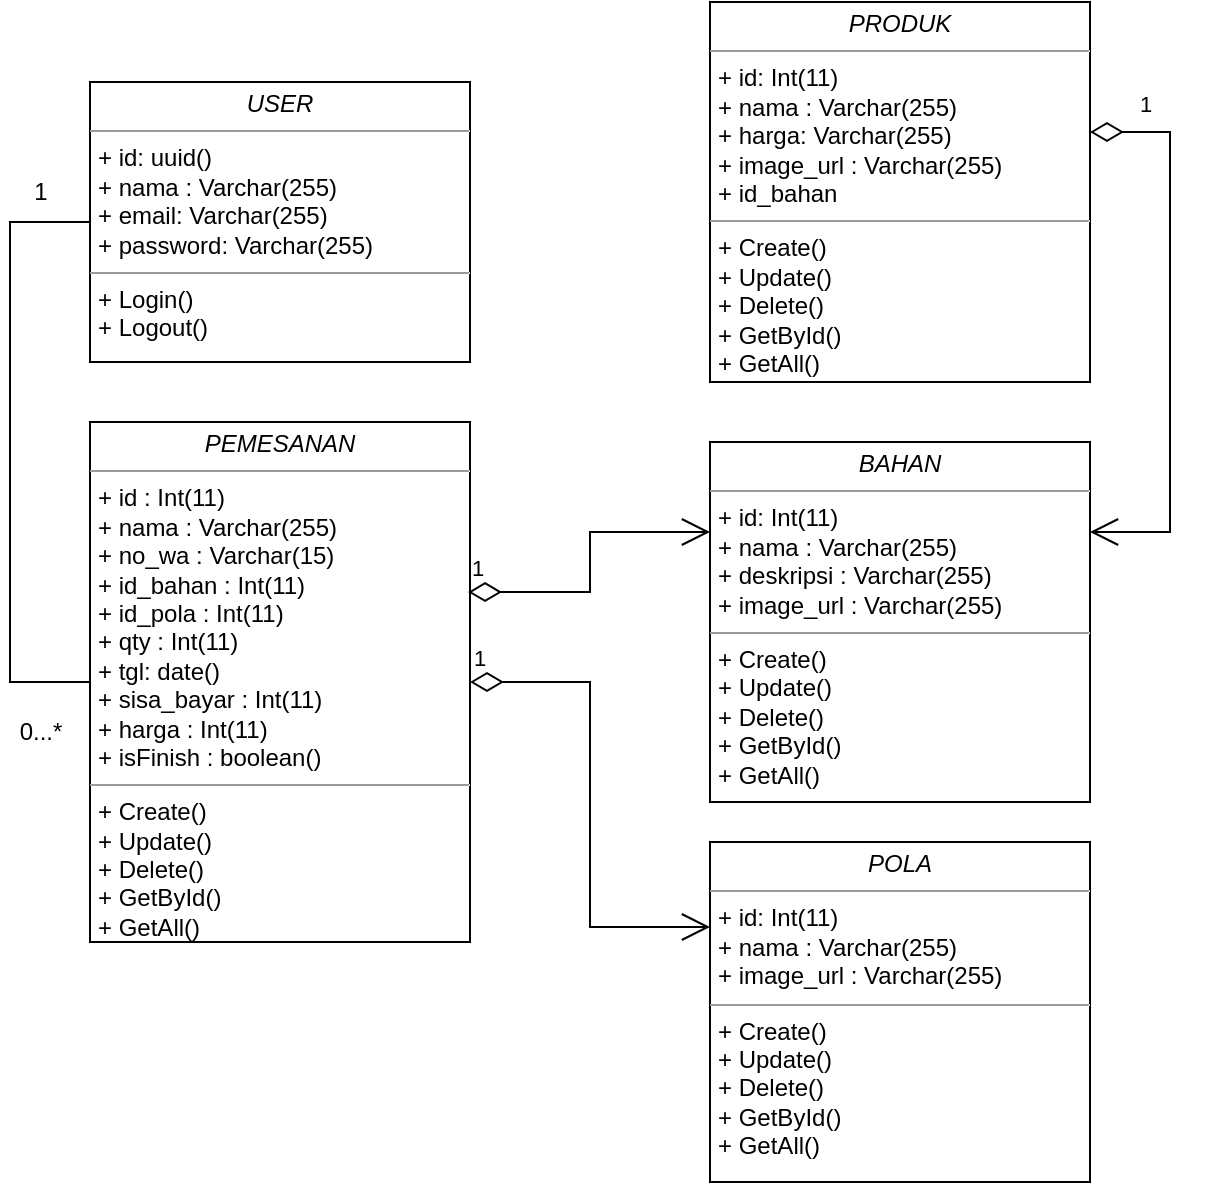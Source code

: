 <mxfile version="22.1.2" type="device" pages="2">
  <diagram name="Page-1" id="MxhbfR7q_ORPkruEdcOE">
    <mxGraphModel dx="1404" dy="806" grid="1" gridSize="10" guides="1" tooltips="1" connect="1" arrows="1" fold="1" page="1" pageScale="1" pageWidth="827" pageHeight="1169" math="0" shadow="0">
      <root>
        <mxCell id="0" />
        <mxCell id="1" parent="0" />
        <mxCell id="meXQsyKm9W74gT9eALie-11" value="&lt;p style=&quot;margin:0px;margin-top:4px;text-align:center;&quot;&gt;&lt;i&gt;BAHAN&lt;/i&gt;&lt;/p&gt;&lt;hr size=&quot;1&quot;&gt;&lt;p style=&quot;margin:0px;margin-left:4px;&quot;&gt;+ id: Int(11)&amp;nbsp;&lt;br&gt;+ nama : Varchar(255)&lt;/p&gt;&lt;p style=&quot;margin:0px;margin-left:4px;&quot;&gt;+ deskripsi : Varchar(255)&lt;/p&gt;&lt;p style=&quot;margin:0px;margin-left:4px;&quot;&gt;+ image_url : Varchar(255)&lt;/p&gt;&lt;hr size=&quot;1&quot;&gt;&lt;p style=&quot;border-color: var(--border-color); margin: 0px 0px 0px 4px;&quot;&gt;+ Create()&lt;/p&gt;&lt;p style=&quot;border-color: var(--border-color); margin: 0px 0px 0px 4px;&quot;&gt;+ Update()&lt;/p&gt;&lt;p style=&quot;border-color: var(--border-color); margin: 0px 0px 0px 4px;&quot;&gt;+ Delete()&lt;/p&gt;&lt;p style=&quot;border-color: var(--border-color); margin: 0px 0px 0px 4px;&quot;&gt;+ GetById()&lt;/p&gt;&lt;p style=&quot;border-color: var(--border-color); margin: 0px 0px 0px 4px;&quot;&gt;+ GetAll()&lt;br&gt;&lt;/p&gt;" style="verticalAlign=top;align=left;overflow=fill;fontSize=12;fontFamily=Helvetica;html=1;whiteSpace=wrap;" parent="1" vertex="1">
          <mxGeometry x="470" y="280" width="190" height="180" as="geometry" />
        </mxCell>
        <mxCell id="meXQsyKm9W74gT9eALie-12" value="&lt;p style=&quot;margin:0px;margin-top:4px;text-align:center;&quot;&gt;&lt;i&gt;PEMESANAN&lt;/i&gt;&lt;/p&gt;&lt;hr size=&quot;1&quot;&gt;&lt;p style=&quot;margin:0px;margin-left:4px;&quot;&gt;+ id : Int(11)&amp;nbsp;&lt;br&gt;+ nama : Varchar(255)&lt;/p&gt;&lt;p style=&quot;margin:0px;margin-left:4px;&quot;&gt;+ no_wa : Varchar(15)&lt;/p&gt;&lt;p style=&quot;margin:0px;margin-left:4px;&quot;&gt;+ id_bahan : Int(11)&lt;/p&gt;&lt;p style=&quot;margin:0px;margin-left:4px;&quot;&gt;+ id_pola : Int(11)&lt;/p&gt;&lt;p style=&quot;margin:0px;margin-left:4px;&quot;&gt;+ qty : Int(11)&lt;/p&gt;&lt;p style=&quot;margin:0px;margin-left:4px;&quot;&gt;+ tgl: date()&lt;/p&gt;&lt;p style=&quot;margin:0px;margin-left:4px;&quot;&gt;+ sisa_bayar : Int(11)&lt;/p&gt;&lt;p style=&quot;margin:0px;margin-left:4px;&quot;&gt;+ harga : Int(11)&lt;/p&gt;&lt;p style=&quot;margin:0px;margin-left:4px;&quot;&gt;+ isFinish : boolean()&lt;/p&gt;&lt;hr size=&quot;1&quot;&gt;&lt;p style=&quot;margin:0px;margin-left:4px;&quot;&gt;+ Create()&lt;/p&gt;&lt;p style=&quot;margin:0px;margin-left:4px;&quot;&gt;+ Update()&lt;/p&gt;&lt;p style=&quot;margin:0px;margin-left:4px;&quot;&gt;+ Delete()&lt;/p&gt;&lt;p style=&quot;margin:0px;margin-left:4px;&quot;&gt;+ GetById()&lt;/p&gt;&lt;p style=&quot;margin:0px;margin-left:4px;&quot;&gt;+ GetAll()&lt;/p&gt;" style="verticalAlign=top;align=left;overflow=fill;fontSize=12;fontFamily=Helvetica;html=1;whiteSpace=wrap;" parent="1" vertex="1">
          <mxGeometry x="160" y="270" width="190" height="260" as="geometry" />
        </mxCell>
        <mxCell id="meXQsyKm9W74gT9eALie-13" value="1" style="endArrow=open;html=1;endSize=12;startArrow=diamondThin;startSize=14;startFill=0;edgeStyle=orthogonalEdgeStyle;align=left;verticalAlign=bottom;rounded=0;entryX=0;entryY=0.25;entryDx=0;entryDy=0;exitX=0.995;exitY=0.327;exitDx=0;exitDy=0;exitPerimeter=0;" parent="1" source="meXQsyKm9W74gT9eALie-12" target="meXQsyKm9W74gT9eALie-11" edge="1">
          <mxGeometry x="-1" y="3" relative="1" as="geometry">
            <mxPoint x="460" y="470" as="sourcePoint" />
            <mxPoint x="490" y="520" as="targetPoint" />
          </mxGeometry>
        </mxCell>
        <mxCell id="meXQsyKm9W74gT9eALie-14" value="&lt;p style=&quot;margin:0px;margin-top:4px;text-align:center;&quot;&gt;&lt;i&gt;POLA&lt;/i&gt;&lt;/p&gt;&lt;hr size=&quot;1&quot;&gt;&lt;p style=&quot;margin:0px;margin-left:4px;&quot;&gt;+ id: Int(11)&amp;nbsp;&lt;br&gt;+ nama : Varchar(255)&lt;/p&gt;&lt;p style=&quot;margin:0px;margin-left:4px;&quot;&gt;+ image_url : Varchar(255)&lt;/p&gt;&lt;hr size=&quot;1&quot;&gt;&lt;p style=&quot;border-color: var(--border-color); margin: 0px 0px 0px 4px;&quot;&gt;+ Create()&lt;/p&gt;&lt;p style=&quot;border-color: var(--border-color); margin: 0px 0px 0px 4px;&quot;&gt;+ Update()&lt;/p&gt;&lt;p style=&quot;border-color: var(--border-color); margin: 0px 0px 0px 4px;&quot;&gt;+ Delete()&lt;/p&gt;&lt;p style=&quot;border-color: var(--border-color); margin: 0px 0px 0px 4px;&quot;&gt;+ GetById()&lt;/p&gt;&lt;p style=&quot;border-color: var(--border-color); margin: 0px 0px 0px 4px;&quot;&gt;+ GetAll()&lt;br&gt;&lt;/p&gt;" style="verticalAlign=top;align=left;overflow=fill;fontSize=12;fontFamily=Helvetica;html=1;whiteSpace=wrap;" parent="1" vertex="1">
          <mxGeometry x="470" y="480" width="190" height="170" as="geometry" />
        </mxCell>
        <mxCell id="meXQsyKm9W74gT9eALie-15" value="1" style="endArrow=open;html=1;endSize=12;startArrow=diamondThin;startSize=14;startFill=0;edgeStyle=orthogonalEdgeStyle;align=left;verticalAlign=bottom;rounded=0;entryX=0;entryY=0.25;entryDx=0;entryDy=0;exitX=1;exitY=0.5;exitDx=0;exitDy=0;" parent="1" source="meXQsyKm9W74gT9eALie-12" target="meXQsyKm9W74gT9eALie-14" edge="1">
          <mxGeometry x="-1" y="3" relative="1" as="geometry">
            <mxPoint x="350" y="422" as="sourcePoint" />
            <mxPoint x="471" y="390" as="targetPoint" />
          </mxGeometry>
        </mxCell>
        <mxCell id="meXQsyKm9W74gT9eALie-17" style="edgeStyle=orthogonalEdgeStyle;rounded=0;orthogonalLoop=1;jettySize=auto;html=1;entryX=0;entryY=0.5;entryDx=0;entryDy=0;endArrow=none;endFill=0;" parent="1" source="meXQsyKm9W74gT9eALie-16" target="meXQsyKm9W74gT9eALie-12" edge="1">
          <mxGeometry relative="1" as="geometry">
            <Array as="points">
              <mxPoint x="120" y="170" />
              <mxPoint x="120" y="400" />
            </Array>
          </mxGeometry>
        </mxCell>
        <mxCell id="meXQsyKm9W74gT9eALie-16" value="&lt;p style=&quot;margin:0px;margin-top:4px;text-align:center;&quot;&gt;&lt;i&gt;USER&lt;/i&gt;&lt;/p&gt;&lt;hr size=&quot;1&quot;&gt;&lt;p style=&quot;margin:0px;margin-left:4px;&quot;&gt;+ id: uuid()&lt;br&gt;+ nama : Varchar(255)&lt;/p&gt;&lt;p style=&quot;margin:0px;margin-left:4px;&quot;&gt;+ email: Varchar(255)&lt;/p&gt;&lt;p style=&quot;margin:0px;margin-left:4px;&quot;&gt;+ password: Varchar(255)&lt;/p&gt;&lt;hr size=&quot;1&quot;&gt;&lt;p style=&quot;border-color: var(--border-color); margin: 0px 0px 0px 4px;&quot;&gt;+ Login()&lt;/p&gt;&lt;p style=&quot;border-color: var(--border-color); margin: 0px 0px 0px 4px;&quot;&gt;+ Logout()&lt;/p&gt;" style="verticalAlign=top;align=left;overflow=fill;fontSize=12;fontFamily=Helvetica;html=1;whiteSpace=wrap;" parent="1" vertex="1">
          <mxGeometry x="160" y="100" width="190" height="140" as="geometry" />
        </mxCell>
        <mxCell id="meXQsyKm9W74gT9eALie-18" value="1" style="text;html=1;align=center;verticalAlign=middle;resizable=0;points=[];autosize=1;strokeColor=none;fillColor=none;" parent="1" vertex="1">
          <mxGeometry x="120" y="140" width="30" height="30" as="geometry" />
        </mxCell>
        <mxCell id="meXQsyKm9W74gT9eALie-19" value="0...*" style="text;html=1;align=center;verticalAlign=middle;resizable=0;points=[];autosize=1;strokeColor=none;fillColor=none;" parent="1" vertex="1">
          <mxGeometry x="115" y="410" width="40" height="30" as="geometry" />
        </mxCell>
        <mxCell id="meXQsyKm9W74gT9eALie-20" value="&lt;p style=&quot;margin:0px;margin-top:4px;text-align:center;&quot;&gt;&lt;i&gt;PRODUK&lt;/i&gt;&lt;/p&gt;&lt;hr size=&quot;1&quot;&gt;&lt;p style=&quot;margin:0px;margin-left:4px;&quot;&gt;+ id: Int(11)&amp;nbsp;&lt;br&gt;+ nama : Varchar(255)&lt;/p&gt;&lt;p style=&quot;margin:0px;margin-left:4px;&quot;&gt;+ harga: Varchar(255)&lt;/p&gt;&lt;p style=&quot;margin:0px;margin-left:4px;&quot;&gt;+ image_url : Varchar(255)&lt;/p&gt;&lt;p style=&quot;margin:0px;margin-left:4px;&quot;&gt;+ id_bahan&lt;/p&gt;&lt;hr size=&quot;1&quot;&gt;&lt;p style=&quot;border-color: var(--border-color); margin: 0px 0px 0px 4px;&quot;&gt;+ Create()&lt;/p&gt;&lt;p style=&quot;border-color: var(--border-color); margin: 0px 0px 0px 4px;&quot;&gt;+ Update()&lt;/p&gt;&lt;p style=&quot;border-color: var(--border-color); margin: 0px 0px 0px 4px;&quot;&gt;+ Delete()&lt;/p&gt;&lt;p style=&quot;border-color: var(--border-color); margin: 0px 0px 0px 4px;&quot;&gt;+ GetById()&lt;/p&gt;&lt;p style=&quot;border-color: var(--border-color); margin: 0px 0px 0px 4px;&quot;&gt;+ GetAll()&lt;br&gt;&lt;/p&gt;" style="verticalAlign=top;align=left;overflow=fill;fontSize=12;fontFamily=Helvetica;html=1;whiteSpace=wrap;" parent="1" vertex="1">
          <mxGeometry x="470" y="60" width="190" height="190" as="geometry" />
        </mxCell>
        <mxCell id="meXQsyKm9W74gT9eALie-21" value="1" style="endArrow=open;html=1;endSize=12;startArrow=diamondThin;startSize=14;startFill=0;edgeStyle=orthogonalEdgeStyle;align=left;verticalAlign=bottom;rounded=0;entryX=1;entryY=0.25;entryDx=0;entryDy=0;" parent="1" source="meXQsyKm9W74gT9eALie-20" target="meXQsyKm9W74gT9eALie-11" edge="1">
          <mxGeometry x="-0.838" y="5" relative="1" as="geometry">
            <mxPoint x="700" y="150" as="sourcePoint" />
            <mxPoint x="827" y="240" as="targetPoint" />
            <Array as="points">
              <mxPoint x="700" y="125" />
              <mxPoint x="700" y="325" />
            </Array>
            <mxPoint as="offset" />
          </mxGeometry>
        </mxCell>
      </root>
    </mxGraphModel>
  </diagram>
  <diagram id="RB7NnFOl7AYcAHFLF-dl" name="Page-2">
    <mxGraphModel dx="1652" dy="948" grid="0" gridSize="10" guides="1" tooltips="1" connect="1" arrows="1" fold="1" page="1" pageScale="1" pageWidth="827" pageHeight="1169" math="0" shadow="0">
      <root>
        <mxCell id="0" />
        <mxCell id="1" parent="0" />
        <mxCell id="YZTxmnz4aFDgwLxgRaf_-4" style="edgeStyle=orthogonalEdgeStyle;rounded=0;orthogonalLoop=1;jettySize=auto;html=1;entryX=0.5;entryY=0;entryDx=0;entryDy=0;" parent="1" source="YZTxmnz4aFDgwLxgRaf_-2" target="YZTxmnz4aFDgwLxgRaf_-1" edge="1">
          <mxGeometry relative="1" as="geometry" />
        </mxCell>
        <mxCell id="YZTxmnz4aFDgwLxgRaf_-2" value="Start" style="strokeWidth=2;html=1;shape=mxgraph.flowchart.start_1;whiteSpace=wrap;" parent="1" vertex="1">
          <mxGeometry x="190" y="10" width="100" height="60" as="geometry" />
        </mxCell>
        <mxCell id="YZTxmnz4aFDgwLxgRaf_-5" value="" style="group" parent="1" vertex="1" connectable="0">
          <mxGeometry x="160" y="180" width="160" height="80" as="geometry" />
        </mxCell>
        <mxCell id="YZTxmnz4aFDgwLxgRaf_-1" value="&lt;p style=&quot;line-height: 0%;&quot;&gt;&lt;br&gt;&lt;/p&gt;" style="verticalLabelPosition=bottom;verticalAlign=top;html=1;shape=process;whiteSpace=wrap;rounded=1;size=0.14;arcSize=6;align=center;" parent="YZTxmnz4aFDgwLxgRaf_-5" vertex="1">
          <mxGeometry width="160" height="80" as="geometry" />
        </mxCell>
        <mxCell id="YZTxmnz4aFDgwLxgRaf_-3" value="&lt;i&gt;Business&lt;br&gt;Understanding&lt;/i&gt;" style="text;html=1;align=center;verticalAlign=middle;resizable=0;points=[];autosize=1;strokeColor=none;fillColor=none;" parent="YZTxmnz4aFDgwLxgRaf_-5" vertex="1">
          <mxGeometry x="30" y="20" width="100" height="40" as="geometry" />
        </mxCell>
        <mxCell id="YZTxmnz4aFDgwLxgRaf_-6" value="" style="group" parent="1" vertex="1" connectable="0">
          <mxGeometry x="160" y="280" width="160" height="80" as="geometry" />
        </mxCell>
        <mxCell id="YZTxmnz4aFDgwLxgRaf_-7" value="&lt;p style=&quot;line-height: 0%;&quot;&gt;&lt;br&gt;&lt;/p&gt;" style="verticalLabelPosition=bottom;verticalAlign=top;html=1;shape=process;whiteSpace=wrap;rounded=1;size=0.14;arcSize=6;align=center;" parent="YZTxmnz4aFDgwLxgRaf_-6" vertex="1">
          <mxGeometry width="160" height="80" as="geometry" />
        </mxCell>
        <mxCell id="YZTxmnz4aFDgwLxgRaf_-8" value="&lt;i&gt;Data&lt;br&gt;Understanding&lt;/i&gt;" style="text;html=1;align=center;verticalAlign=middle;resizable=0;points=[];autosize=1;strokeColor=none;fillColor=none;" parent="YZTxmnz4aFDgwLxgRaf_-6" vertex="1">
          <mxGeometry x="30" y="20" width="100" height="40" as="geometry" />
        </mxCell>
        <mxCell id="YZTxmnz4aFDgwLxgRaf_-9" style="edgeStyle=orthogonalEdgeStyle;rounded=0;orthogonalLoop=1;jettySize=auto;html=1;entryX=0.5;entryY=0;entryDx=0;entryDy=0;" parent="1" source="YZTxmnz4aFDgwLxgRaf_-1" target="YZTxmnz4aFDgwLxgRaf_-7" edge="1">
          <mxGeometry relative="1" as="geometry" />
        </mxCell>
        <mxCell id="YZTxmnz4aFDgwLxgRaf_-10" value="" style="group" parent="1" vertex="1" connectable="0">
          <mxGeometry x="160" y="390" width="160" height="80" as="geometry" />
        </mxCell>
        <mxCell id="YZTxmnz4aFDgwLxgRaf_-11" value="&lt;p style=&quot;line-height: 0%;&quot;&gt;&lt;br&gt;&lt;/p&gt;" style="verticalLabelPosition=bottom;verticalAlign=top;html=1;shape=process;whiteSpace=wrap;rounded=1;size=0.14;arcSize=6;align=center;" parent="YZTxmnz4aFDgwLxgRaf_-10" vertex="1">
          <mxGeometry width="160" height="80" as="geometry" />
        </mxCell>
        <mxCell id="YZTxmnz4aFDgwLxgRaf_-12" value="&lt;i&gt;Data&lt;br&gt;Preparation&lt;br&gt;&lt;/i&gt;" style="text;html=1;align=center;verticalAlign=middle;resizable=0;points=[];autosize=1;strokeColor=none;fillColor=none;" parent="YZTxmnz4aFDgwLxgRaf_-10" vertex="1">
          <mxGeometry x="35" y="20" width="90" height="40" as="geometry" />
        </mxCell>
        <mxCell id="YZTxmnz4aFDgwLxgRaf_-13" value="" style="group" parent="1" vertex="1" connectable="0">
          <mxGeometry x="160" y="490" width="160" height="80" as="geometry" />
        </mxCell>
        <mxCell id="YZTxmnz4aFDgwLxgRaf_-14" value="&lt;p style=&quot;line-height: 0%;&quot;&gt;&lt;br&gt;&lt;/p&gt;" style="verticalLabelPosition=bottom;verticalAlign=top;html=1;shape=process;whiteSpace=wrap;rounded=1;size=0.14;arcSize=6;align=center;" parent="YZTxmnz4aFDgwLxgRaf_-13" vertex="1">
          <mxGeometry width="160" height="80" as="geometry" />
        </mxCell>
        <mxCell id="YZTxmnz4aFDgwLxgRaf_-15" value="&lt;i&gt;Modeling&lt;br&gt;&lt;/i&gt;" style="text;html=1;align=center;verticalAlign=middle;resizable=0;points=[];autosize=1;strokeColor=none;fillColor=none;" parent="YZTxmnz4aFDgwLxgRaf_-13" vertex="1">
          <mxGeometry x="45" y="25" width="70" height="30" as="geometry" />
        </mxCell>
        <mxCell id="YZTxmnz4aFDgwLxgRaf_-16" value="" style="group" parent="1" vertex="1" connectable="0">
          <mxGeometry x="160" y="590" width="160" height="80" as="geometry" />
        </mxCell>
        <mxCell id="YZTxmnz4aFDgwLxgRaf_-17" value="&lt;p style=&quot;line-height: 0%;&quot;&gt;&lt;br&gt;&lt;/p&gt;" style="verticalLabelPosition=bottom;verticalAlign=top;html=1;shape=process;whiteSpace=wrap;rounded=1;size=0.14;arcSize=6;align=center;" parent="YZTxmnz4aFDgwLxgRaf_-16" vertex="1">
          <mxGeometry width="160" height="80" as="geometry" />
        </mxCell>
        <mxCell id="YZTxmnz4aFDgwLxgRaf_-18" value="&lt;i&gt;Evaluation&lt;br&gt;&lt;/i&gt;" style="text;html=1;align=center;verticalAlign=middle;resizable=0;points=[];autosize=1;strokeColor=none;fillColor=none;" parent="YZTxmnz4aFDgwLxgRaf_-16" vertex="1">
          <mxGeometry x="40" y="25" width="80" height="30" as="geometry" />
        </mxCell>
        <mxCell id="YZTxmnz4aFDgwLxgRaf_-19" value="" style="group" parent="1" vertex="1" connectable="0">
          <mxGeometry x="160" y="690" width="160" height="80" as="geometry" />
        </mxCell>
        <mxCell id="YZTxmnz4aFDgwLxgRaf_-20" value="&lt;p style=&quot;line-height: 0%;&quot;&gt;&lt;br&gt;&lt;/p&gt;" style="verticalLabelPosition=bottom;verticalAlign=top;html=1;shape=process;whiteSpace=wrap;rounded=1;size=0.14;arcSize=6;align=center;" parent="YZTxmnz4aFDgwLxgRaf_-19" vertex="1">
          <mxGeometry width="160" height="80" as="geometry" />
        </mxCell>
        <mxCell id="YZTxmnz4aFDgwLxgRaf_-21" value="&lt;i&gt;Deployment&lt;br&gt;&lt;/i&gt;" style="text;html=1;align=center;verticalAlign=middle;resizable=0;points=[];autosize=1;strokeColor=none;fillColor=none;" parent="YZTxmnz4aFDgwLxgRaf_-19" vertex="1">
          <mxGeometry x="35" y="25" width="90" height="30" as="geometry" />
        </mxCell>
        <mxCell id="YZTxmnz4aFDgwLxgRaf_-22" value="End" style="strokeWidth=2;html=1;shape=mxgraph.flowchart.start_1;whiteSpace=wrap;" parent="1" vertex="1">
          <mxGeometry x="190" y="790" width="100" height="60" as="geometry" />
        </mxCell>
        <mxCell id="YZTxmnz4aFDgwLxgRaf_-23" style="edgeStyle=orthogonalEdgeStyle;rounded=0;orthogonalLoop=1;jettySize=auto;html=1;entryX=0.5;entryY=0;entryDx=0;entryDy=0;" parent="1" source="YZTxmnz4aFDgwLxgRaf_-7" target="YZTxmnz4aFDgwLxgRaf_-11" edge="1">
          <mxGeometry relative="1" as="geometry" />
        </mxCell>
        <mxCell id="YZTxmnz4aFDgwLxgRaf_-24" style="edgeStyle=orthogonalEdgeStyle;rounded=0;orthogonalLoop=1;jettySize=auto;html=1;entryX=0.5;entryY=0;entryDx=0;entryDy=0;" parent="1" source="YZTxmnz4aFDgwLxgRaf_-11" target="YZTxmnz4aFDgwLxgRaf_-14" edge="1">
          <mxGeometry relative="1" as="geometry" />
        </mxCell>
        <mxCell id="YZTxmnz4aFDgwLxgRaf_-25" style="edgeStyle=orthogonalEdgeStyle;rounded=0;orthogonalLoop=1;jettySize=auto;html=1;entryX=0.5;entryY=0;entryDx=0;entryDy=0;" parent="1" source="YZTxmnz4aFDgwLxgRaf_-14" target="YZTxmnz4aFDgwLxgRaf_-17" edge="1">
          <mxGeometry relative="1" as="geometry" />
        </mxCell>
        <mxCell id="YZTxmnz4aFDgwLxgRaf_-26" style="edgeStyle=orthogonalEdgeStyle;rounded=0;orthogonalLoop=1;jettySize=auto;html=1;entryX=0.5;entryY=0;entryDx=0;entryDy=0;" parent="1" source="YZTxmnz4aFDgwLxgRaf_-17" target="YZTxmnz4aFDgwLxgRaf_-20" edge="1">
          <mxGeometry relative="1" as="geometry" />
        </mxCell>
        <mxCell id="YZTxmnz4aFDgwLxgRaf_-27" style="edgeStyle=orthogonalEdgeStyle;rounded=0;orthogonalLoop=1;jettySize=auto;html=1;entryX=0.5;entryY=0;entryDx=0;entryDy=0;entryPerimeter=0;" parent="1" source="YZTxmnz4aFDgwLxgRaf_-20" target="YZTxmnz4aFDgwLxgRaf_-22" edge="1">
          <mxGeometry relative="1" as="geometry" />
        </mxCell>
        <mxCell id="YZTxmnz4aFDgwLxgRaf_-28" value="Sistem Berbasis android yang dapat mendeteksi penyakit daun pada tanaman kentang" style="rounded=1;whiteSpace=wrap;html=1;absoluteArcSize=1;arcSize=14;strokeWidth=2;" parent="1" vertex="1">
          <mxGeometry x="360" y="180" width="210" height="80" as="geometry" />
        </mxCell>
        <mxCell id="YZTxmnz4aFDgwLxgRaf_-29" style="edgeStyle=orthogonalEdgeStyle;rounded=0;orthogonalLoop=1;jettySize=auto;html=1;entryX=0;entryY=0.5;entryDx=0;entryDy=0;endArrow=none;endFill=0;dashed=1;" parent="1" source="YZTxmnz4aFDgwLxgRaf_-1" target="YZTxmnz4aFDgwLxgRaf_-28" edge="1">
          <mxGeometry relative="1" as="geometry" />
        </mxCell>
        <mxCell id="YZTxmnz4aFDgwLxgRaf_-30" value="Mengumpulkan data gambar penyakit daun pada tanaman kentang" style="rounded=1;whiteSpace=wrap;html=1;absoluteArcSize=1;arcSize=14;strokeWidth=2;" parent="1" vertex="1">
          <mxGeometry x="360" y="280" width="210" height="80" as="geometry" />
        </mxCell>
        <mxCell id="YZTxmnz4aFDgwLxgRaf_-32" value="Melakukan augmentasi data" style="rounded=1;whiteSpace=wrap;html=1;absoluteArcSize=1;arcSize=14;strokeWidth=2;" parent="1" vertex="1">
          <mxGeometry x="360" y="390" width="210" height="80" as="geometry" />
        </mxCell>
        <mxCell id="YZTxmnz4aFDgwLxgRaf_-34" value="Melakukan training data dengan algoritma &lt;i&gt;Convolutional Neural Network&lt;/i&gt;" style="rounded=1;whiteSpace=wrap;html=1;absoluteArcSize=1;arcSize=14;strokeWidth=2;" parent="1" vertex="1">
          <mxGeometry x="360" y="490" width="210" height="80" as="geometry" />
        </mxCell>
        <mxCell id="YZTxmnz4aFDgwLxgRaf_-35" value="Evaluasi akurasi dan &lt;i&gt;loss, &lt;/i&gt;evaluasi &lt;i&gt;confusion matrix&lt;/i&gt;" style="rounded=1;whiteSpace=wrap;html=1;absoluteArcSize=1;arcSize=14;strokeWidth=2;" parent="1" vertex="1">
          <mxGeometry x="360" y="590" width="210" height="80" as="geometry" />
        </mxCell>
        <mxCell id="YZTxmnz4aFDgwLxgRaf_-38" value="Deploy aplikasi mobile di &lt;i&gt;google playstore&amp;nbsp;&lt;/i&gt;" style="rounded=1;whiteSpace=wrap;html=1;absoluteArcSize=1;arcSize=14;strokeWidth=2;" parent="1" vertex="1">
          <mxGeometry x="360" y="690" width="210" height="80" as="geometry" />
        </mxCell>
        <mxCell id="2z4LmBoJyrhAEBnB_F2--1" value="" style="group" parent="1" vertex="1" connectable="0">
          <mxGeometry x="160" y="80" width="160" height="80" as="geometry" />
        </mxCell>
        <mxCell id="2z4LmBoJyrhAEBnB_F2--2" value="&lt;p style=&quot;line-height: 0%;&quot;&gt;&lt;br&gt;&lt;/p&gt;" style="verticalLabelPosition=bottom;verticalAlign=top;html=1;shape=process;whiteSpace=wrap;rounded=1;size=0.14;arcSize=6;align=center;" parent="2z4LmBoJyrhAEBnB_F2--1" vertex="1">
          <mxGeometry width="160" height="80" as="geometry" />
        </mxCell>
        <mxCell id="2z4LmBoJyrhAEBnB_F2--3" value="Studi Literartur" style="text;html=1;align=center;verticalAlign=middle;resizable=0;points=[];autosize=1;strokeColor=none;fillColor=none;" parent="2z4LmBoJyrhAEBnB_F2--1" vertex="1">
          <mxGeometry x="30" y="25" width="100" height="30" as="geometry" />
        </mxCell>
        <mxCell id="2z4LmBoJyrhAEBnB_F2--4" value="Jurnal dan penelitian terdahulu" style="rounded=1;whiteSpace=wrap;html=1;absoluteArcSize=1;arcSize=14;strokeWidth=2;" parent="1" vertex="1">
          <mxGeometry x="360" y="80" width="210" height="80" as="geometry" />
        </mxCell>
        <mxCell id="2z4LmBoJyrhAEBnB_F2--5" style="edgeStyle=orthogonalEdgeStyle;rounded=0;orthogonalLoop=1;jettySize=auto;html=1;entryX=0;entryY=0.5;entryDx=0;entryDy=0;dashed=1;endArrow=none;endFill=0;" parent="1" source="2z4LmBoJyrhAEBnB_F2--2" target="2z4LmBoJyrhAEBnB_F2--4" edge="1">
          <mxGeometry relative="1" as="geometry" />
        </mxCell>
        <mxCell id="0tmT4ZN9yhhgXgZlHAml-3" style="edgeStyle=orthogonalEdgeStyle;rounded=0;orthogonalLoop=1;jettySize=auto;html=1;entryX=0;entryY=0.5;entryDx=0;entryDy=0;endArrow=none;endFill=0;dashed=1;" edge="1" parent="1" source="YZTxmnz4aFDgwLxgRaf_-7" target="YZTxmnz4aFDgwLxgRaf_-30">
          <mxGeometry relative="1" as="geometry" />
        </mxCell>
        <mxCell id="0tmT4ZN9yhhgXgZlHAml-4" style="edgeStyle=orthogonalEdgeStyle;rounded=0;orthogonalLoop=1;jettySize=auto;html=1;entryX=0;entryY=0.5;entryDx=0;entryDy=0;endArrow=none;endFill=0;dashed=1;" edge="1" parent="1" source="YZTxmnz4aFDgwLxgRaf_-11" target="YZTxmnz4aFDgwLxgRaf_-32">
          <mxGeometry relative="1" as="geometry" />
        </mxCell>
        <mxCell id="0tmT4ZN9yhhgXgZlHAml-5" style="edgeStyle=orthogonalEdgeStyle;rounded=0;orthogonalLoop=1;jettySize=auto;html=1;entryX=0;entryY=0.5;entryDx=0;entryDy=0;endArrow=none;endFill=0;dashed=1;" edge="1" parent="1" source="YZTxmnz4aFDgwLxgRaf_-14" target="YZTxmnz4aFDgwLxgRaf_-34">
          <mxGeometry relative="1" as="geometry" />
        </mxCell>
        <mxCell id="0tmT4ZN9yhhgXgZlHAml-7" value="" style="edgeStyle=orthogonalEdgeStyle;rounded=0;orthogonalLoop=1;jettySize=auto;html=1;endArrow=none;endFill=0;dashed=1;" edge="1" parent="1" source="YZTxmnz4aFDgwLxgRaf_-17" target="YZTxmnz4aFDgwLxgRaf_-35">
          <mxGeometry relative="1" as="geometry" />
        </mxCell>
        <mxCell id="0tmT4ZN9yhhgXgZlHAml-8" style="edgeStyle=orthogonalEdgeStyle;rounded=0;orthogonalLoop=1;jettySize=auto;html=1;entryX=0;entryY=0.5;entryDx=0;entryDy=0;endArrow=none;endFill=0;dashed=1;" edge="1" parent="1" source="YZTxmnz4aFDgwLxgRaf_-20" target="YZTxmnz4aFDgwLxgRaf_-38">
          <mxGeometry relative="1" as="geometry" />
        </mxCell>
      </root>
    </mxGraphModel>
  </diagram>
</mxfile>
